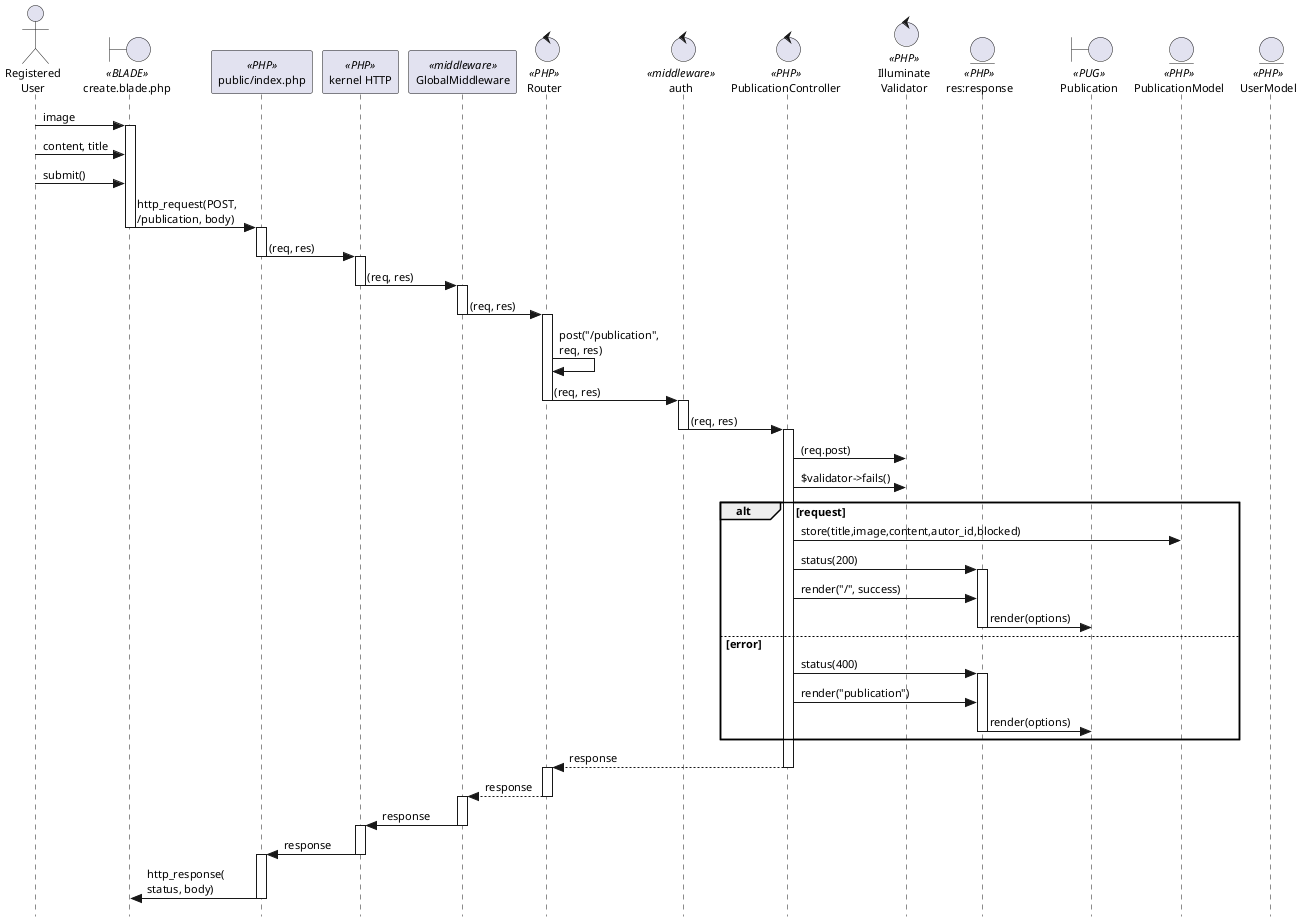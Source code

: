 @startuml
skinparam style strictuml
skinparam defaultFontSize 11
skinparam stereotypePosition top

actor "Registered\nUser" as UserReg

boundary "create.blade.php" as PublicationHtml << BLADE >>

participant "public/index.php" as index << PHP >>
participant "kernel HTTP" as kernel << PHP >>
participant "GlobalMiddleware" as GlobalMiddleware << middleware >>


control Router << PHP >>

control auth << middleware >>
' control "upload.single" as uploadSingle << middleware >>

control "PublicationController" as CreatePublicationController << PHP >>
control "Illuminate\nValidator" as Validator <<PHP>>
entity "res:response" as response << PHP >>
boundary "Publication" as PublicationDetailView << PUG >>
entity PublicationModel << PHP >>
entity UserModel << PHP >>

UserReg -> PublicationHtml: image
activate PublicationHtml
UserReg -> PublicationHtml: content, title
UserReg -> PublicationHtml: submit()
PublicationHtml -> index: http_request(POST, \n/publication, body)
deactivate PublicationHtml
activate index
index -> kernel: (req, res)
deactivate index
activate kernel
kernel -> GlobalMiddleware: (req, res)
deactivate kernel
activate GlobalMiddleware
GlobalMiddleware -> Router: (req, res)
deactivate GlobalMiddleware

activate Router
Router -> Router: post("/publication", \nreq, res)
Router -> auth: (req, res)
deactivate Router
activate auth
    auth -> CreatePublicationController : (req, res)
deactivate auth

activate CreatePublicationController
CreatePublicationController -> Validator: (req.post)
CreatePublicationController -> Validator: $validator->fails()
alt request
    CreatePublicationController -> PublicationModel: store(title,image,content,autor_id,blocked)
    CreatePublicationController -> response: status(200)
    activate response
    CreatePublicationController -> response: render("/", success)
    response -> PublicationDetailView: render(options)
    deactivate response
else error
    CreatePublicationController -> response: status(400)
    activate response
    CreatePublicationController -> response: render("publication")
    response -> PublicationDetailView: render(options)
    deactivate response
end

CreatePublicationController --> Router: response
deactivate CreatePublicationController
activate Router
Router --> GlobalMiddleware: response
deactivate Router
activate GlobalMiddleware
GlobalMiddleware -> kernel: response
deactivate GlobalMiddleware
activate kernel
kernel -> index: response
deactivate kernel
activate index
index -> PublicationHtml: http_response(\nstatus, body)
deactivate index
' app --> PublicationHtml: http_response(\nstatus, body)

@enduml
